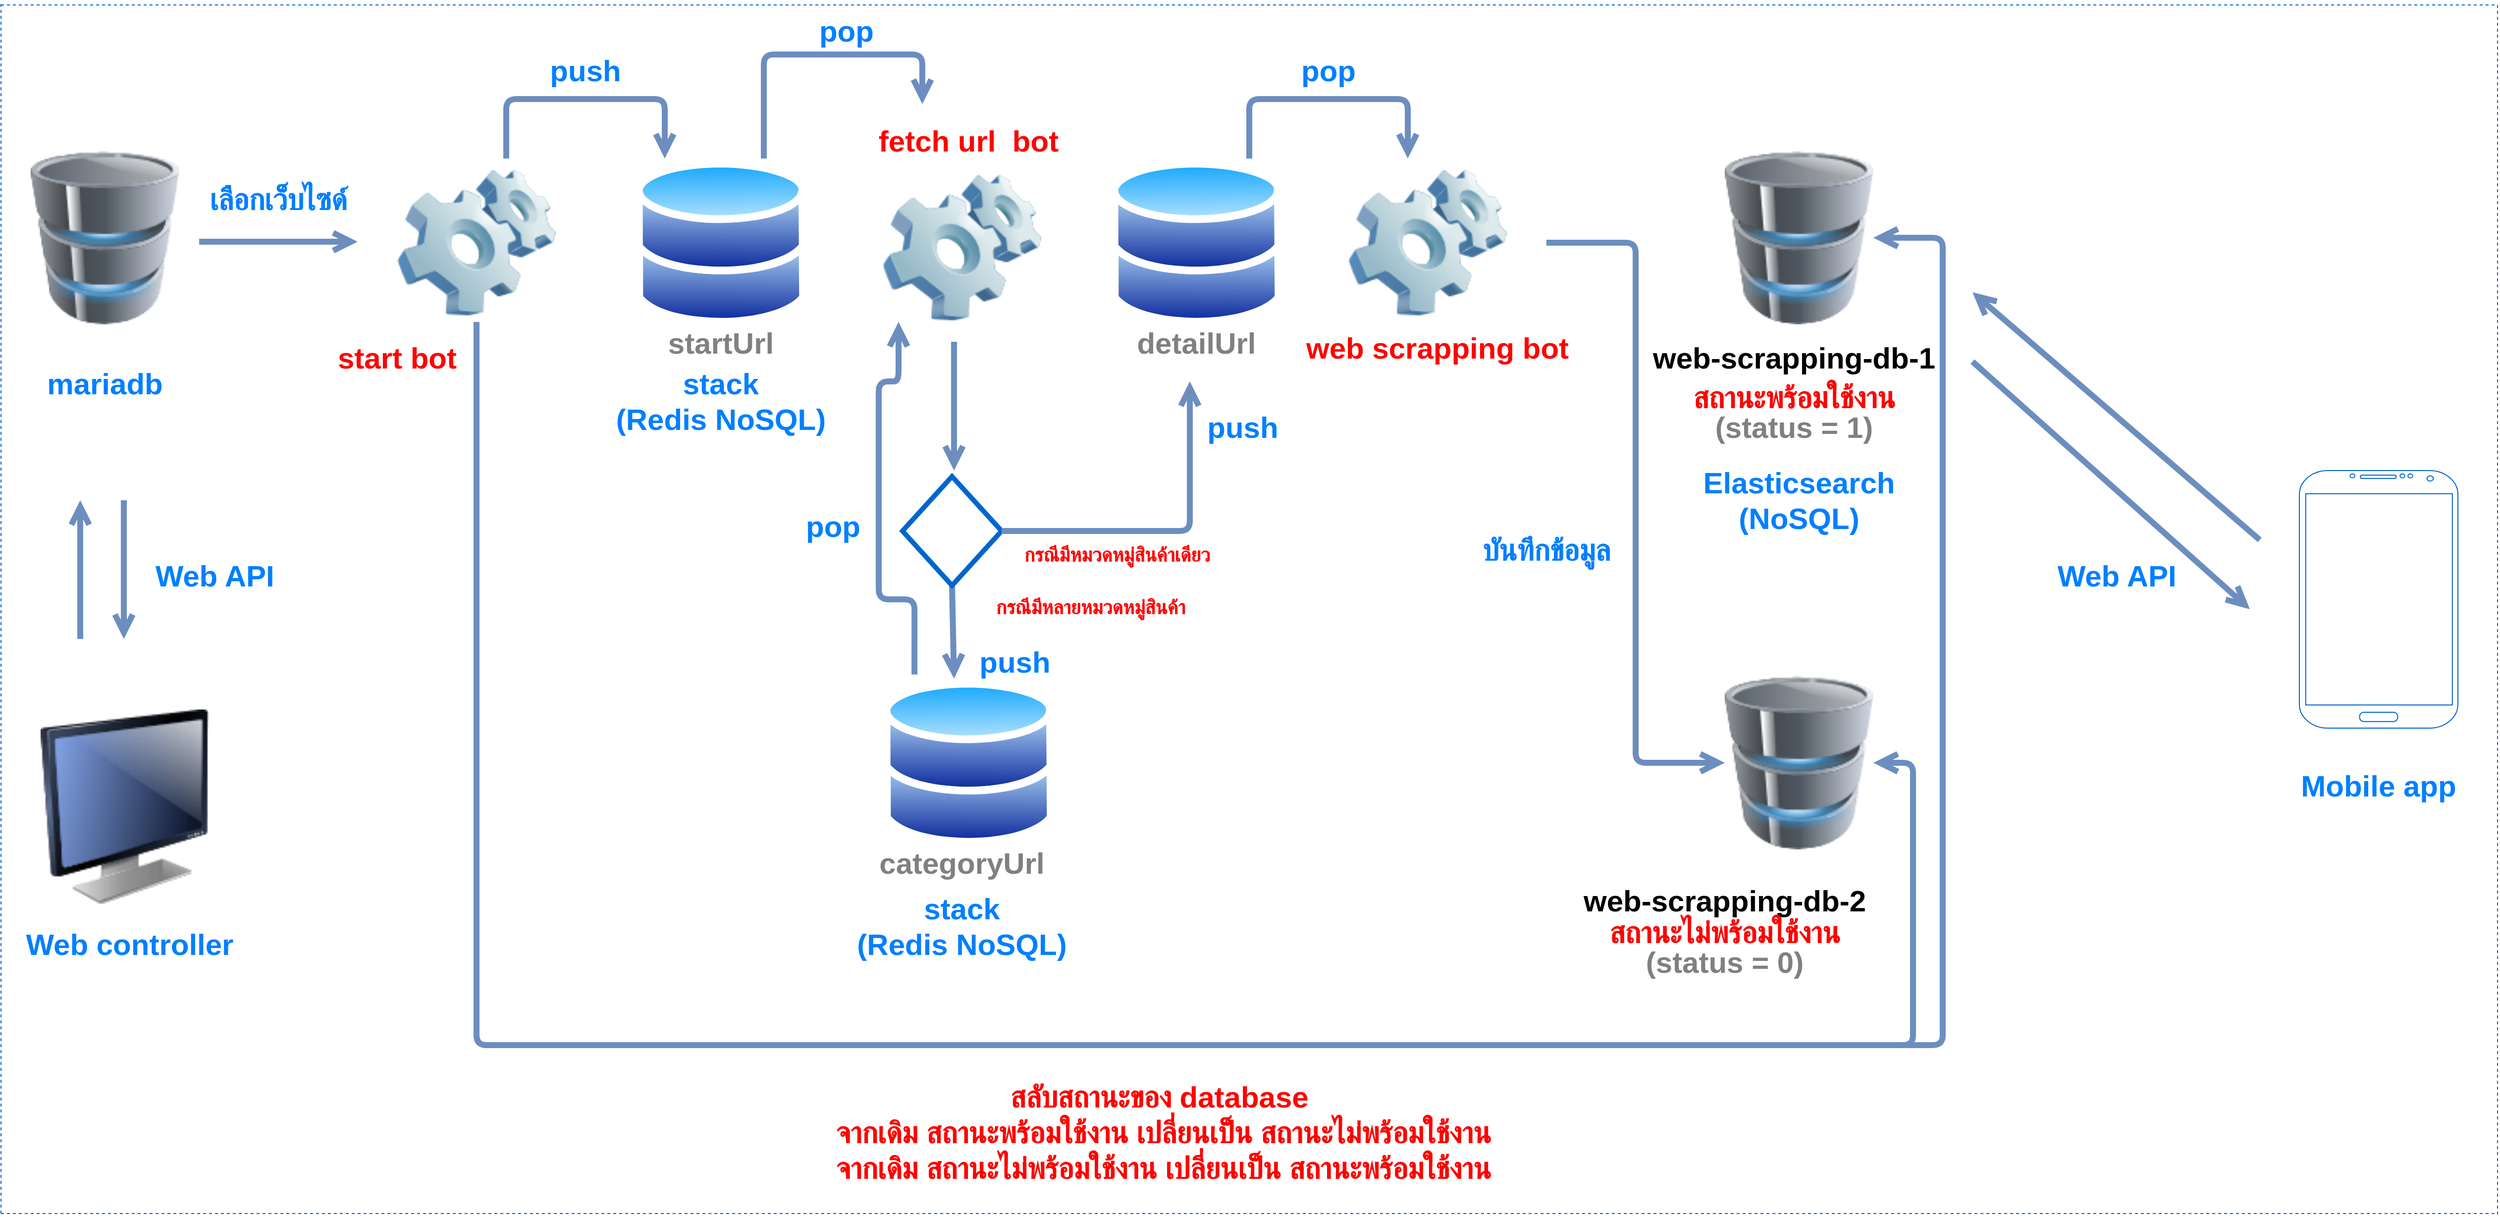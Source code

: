 <mxfile version="14.6.13" type="device"><diagram id="iQ2dLM8hV73-QOcav94n" name="Page-1"><mxGraphModel dx="801" dy="1713" grid="1" gridSize="10" guides="1" tooltips="1" connect="1" arrows="1" fold="1" page="1" pageScale="1" pageWidth="1920" pageHeight="1200" math="0" shadow="0"><root><mxCell id="0"/><mxCell id="1" parent="0"/><mxCell id="Zpjbjc9W0eAHBtDMECOh-1" value="" style="aspect=fixed;perimeter=ellipsePerimeter;html=1;align=center;shadow=0;dashed=0;spacingTop=3;image;image=img/lib/active_directory/databases.svg;" parent="1" vertex="1"><mxGeometry x="640" y="155" width="173.47" height="170" as="geometry"/></mxCell><mxCell id="Zpjbjc9W0eAHBtDMECOh-2" value="" style="image;html=1;image=img/lib/clip_art/computers/Monitor_128x128.png" parent="1" vertex="1"><mxGeometry x="40" y="680" width="170" height="260" as="geometry"/></mxCell><mxCell id="Zpjbjc9W0eAHBtDMECOh-3" value="" style="image;html=1;image=img/lib/clip_art/computers/Software_128x128.png" parent="1" vertex="1"><mxGeometry x="400" y="160" width="160" height="160" as="geometry"/></mxCell><mxCell id="Zpjbjc9W0eAHBtDMECOh-4" value="" style="image;html=1;image=img/lib/clip_art/computers/Database_128x128.png" parent="1" vertex="1"><mxGeometry x="1740" y="130" width="150" height="210" as="geometry"/></mxCell><mxCell id="Zpjbjc9W0eAHBtDMECOh-6" value="" style="verticalLabelPosition=bottom;verticalAlign=top;html=1;shadow=0;dashed=0;strokeWidth=1;shape=mxgraph.android.phone2;strokeColor=#0066CC;" parent="1" vertex="1"><mxGeometry x="2320" y="470" width="160" height="260" as="geometry"/></mxCell><mxCell id="Zpjbjc9W0eAHBtDMECOh-7" value="" style="image;html=1;image=img/lib/clip_art/computers/Database_128x128.png" parent="1" vertex="1"><mxGeometry x="30" y="130" width="150" height="210" as="geometry"/></mxCell><mxCell id="Zpjbjc9W0eAHBtDMECOh-8" value="" style="aspect=fixed;perimeter=ellipsePerimeter;html=1;align=center;shadow=0;dashed=0;spacingTop=3;image;image=img/lib/active_directory/databases.svg;" parent="1" vertex="1"><mxGeometry x="890" y="680" width="173.47" height="170" as="geometry"/></mxCell><mxCell id="Zpjbjc9W0eAHBtDMECOh-9" value="" style="aspect=fixed;perimeter=ellipsePerimeter;html=1;align=center;shadow=0;dashed=0;spacingTop=3;image;image=img/lib/active_directory/databases.svg;" parent="1" vertex="1"><mxGeometry x="1120" y="155" width="173.47" height="170" as="geometry"/></mxCell><mxCell id="Zpjbjc9W0eAHBtDMECOh-10" value="" style="image;html=1;image=img/lib/clip_art/computers/Software_128x128.png" parent="1" vertex="1"><mxGeometry x="890" y="165" width="160" height="160" as="geometry"/></mxCell><mxCell id="Zpjbjc9W0eAHBtDMECOh-11" value="" style="image;html=1;image=img/lib/clip_art/computers/Software_128x128.png" parent="1" vertex="1"><mxGeometry x="1360" y="160" width="160" height="160" as="geometry"/></mxCell><mxCell id="Zpjbjc9W0eAHBtDMECOh-16" value="" style="endArrow=open;endFill=1;endSize=12;html=1;strokeWidth=6;fillColor=#dae8fc;strokeColor=#6c8ebf;edgeStyle=orthogonalEdgeStyle;" parent="1" edge="1"><mxGeometry width="160" relative="1" as="geometry"><mxPoint x="510" y="155" as="sourcePoint"/><mxPoint x="670" y="155" as="targetPoint"/><Array as="points"><mxPoint x="510" y="95"/><mxPoint x="670" y="95"/></Array></mxGeometry></mxCell><mxCell id="Zpjbjc9W0eAHBtDMECOh-17" value="" style="endArrow=open;endFill=1;endSize=12;html=1;strokeWidth=6;fillColor=#dae8fc;strokeColor=#6c8ebf;" parent="1" edge="1"><mxGeometry width="160" relative="1" as="geometry"><mxPoint x="80" y="640" as="sourcePoint"/><mxPoint x="80" y="500" as="targetPoint"/></mxGeometry></mxCell><mxCell id="Zpjbjc9W0eAHBtDMECOh-18" value="" style="endArrow=open;endFill=1;endSize=12;html=1;strokeWidth=6;fillColor=#dae8fc;strokeColor=#6c8ebf;" parent="1" edge="1"><mxGeometry width="160" relative="1" as="geometry"><mxPoint x="124" y="500" as="sourcePoint"/><mxPoint x="124" y="640" as="targetPoint"/></mxGeometry></mxCell><mxCell id="Zpjbjc9W0eAHBtDMECOh-19" value="" style="endArrow=open;endFill=1;endSize=12;html=1;strokeWidth=6;fillColor=#dae8fc;strokeColor=#6c8ebf;" parent="1" edge="1"><mxGeometry width="160" relative="1" as="geometry"><mxPoint x="1990" y="360" as="sourcePoint"/><mxPoint x="2270" y="610" as="targetPoint"/></mxGeometry></mxCell><mxCell id="Zpjbjc9W0eAHBtDMECOh-20" value="" style="endArrow=open;endFill=1;endSize=12;html=1;strokeWidth=6;fillColor=#dae8fc;strokeColor=#6c8ebf;" parent="1" edge="1"><mxGeometry width="160" relative="1" as="geometry"><mxPoint x="2280" y="540" as="sourcePoint"/><mxPoint x="1990" y="290" as="targetPoint"/></mxGeometry></mxCell><mxCell id="Zpjbjc9W0eAHBtDMECOh-21" value="" style="endArrow=open;endFill=1;endSize=12;html=1;strokeWidth=6;fillColor=#dae8fc;strokeColor=#6c8ebf;edgeStyle=orthogonalEdgeStyle;exitX=0.035;exitY=-0.024;exitDx=0;exitDy=0;exitPerimeter=0;" parent="1" edge="1"><mxGeometry width="160" relative="1" as="geometry"><mxPoint x="922.071" y="675.92" as="sourcePoint"/><mxPoint x="906" y="320" as="targetPoint"/><Array as="points"><mxPoint x="922" y="600"/><mxPoint x="886" y="600"/><mxPoint x="886" y="380"/><mxPoint x="906" y="380"/></Array></mxGeometry></mxCell><mxCell id="Zpjbjc9W0eAHBtDMECOh-22" value="" style="endArrow=open;endFill=1;endSize=12;html=1;strokeWidth=6;fillColor=#dae8fc;strokeColor=#6c8ebf;exitX=0.5;exitY=1;exitDx=0;exitDy=0;entryX=0.415;entryY=0;entryDx=0;entryDy=0;entryPerimeter=0;" parent="1" source="Zpjbjc9W0eAHBtDMECOh-50" target="Zpjbjc9W0eAHBtDMECOh-8" edge="1"><mxGeometry width="160" relative="1" as="geometry"><mxPoint x="870" y="420" as="sourcePoint"/><mxPoint x="960" y="670" as="targetPoint"/></mxGeometry></mxCell><mxCell id="Zpjbjc9W0eAHBtDMECOh-23" value="Web API " style="text;align=center;fontStyle=1;verticalAlign=middle;spacingLeft=3;spacingRight=3;strokeColor=none;rotatable=0;points=[[0,0.5],[1,0.5]];portConstraint=eastwest;fontSize=30;fontColor=#007FFF;" parent="1" vertex="1"><mxGeometry x="180" y="560" width="80" height="26" as="geometry"/></mxCell><mxCell id="Zpjbjc9W0eAHBtDMECOh-24" value="" style="endArrow=open;endFill=1;endSize=12;html=1;strokeWidth=6;fillColor=#dae8fc;strokeColor=#6c8ebf;" parent="1" edge="1"><mxGeometry width="160" relative="1" as="geometry"><mxPoint x="200" y="239" as="sourcePoint"/><mxPoint x="360" y="239" as="targetPoint"/></mxGeometry></mxCell><mxCell id="Zpjbjc9W0eAHBtDMECOh-26" value="Web API " style="text;align=center;fontStyle=1;verticalAlign=middle;spacingLeft=3;spacingRight=3;strokeColor=none;rotatable=0;points=[[0,0.5],[1,0.5]];portConstraint=eastwest;fontSize=30;fontColor=#007FFF;" parent="1" vertex="1"><mxGeometry x="2100" y="560" width="80" height="26" as="geometry"/></mxCell><mxCell id="Zpjbjc9W0eAHBtDMECOh-27" value="" style="endArrow=open;endFill=1;endSize=12;html=1;strokeWidth=6;fillColor=#dae8fc;strokeColor=#6c8ebf;edgeStyle=orthogonalEdgeStyle;" parent="1" edge="1"><mxGeometry width="160" relative="1" as="geometry"><mxPoint x="770" y="155" as="sourcePoint"/><mxPoint x="930" y="100" as="targetPoint"/><Array as="points"><mxPoint x="770" y="50"/><mxPoint x="930" y="50"/></Array></mxGeometry></mxCell><mxCell id="Zpjbjc9W0eAHBtDMECOh-29" value="" style="endArrow=open;endFill=1;endSize=12;html=1;strokeWidth=6;fillColor=#dae8fc;strokeColor=#6c8ebf;edgeStyle=orthogonalEdgeStyle;" parent="1" edge="1"><mxGeometry width="160" relative="1" as="geometry"><mxPoint x="1260" y="155" as="sourcePoint"/><mxPoint x="1420" y="155" as="targetPoint"/><Array as="points"><mxPoint x="1260" y="95"/><mxPoint x="1420" y="95"/></Array></mxGeometry></mxCell><mxCell id="Zpjbjc9W0eAHBtDMECOh-30" value="push" style="text;align=center;fontStyle=1;verticalAlign=middle;spacingLeft=3;spacingRight=3;strokeColor=none;rotatable=0;points=[[0,0.5],[1,0.5]];portConstraint=eastwest;fontSize=30;fontColor=#007FFF;" parent="1" vertex="1"><mxGeometry x="550" y="50" width="80" height="26" as="geometry"/></mxCell><mxCell id="Zpjbjc9W0eAHBtDMECOh-31" value="pop" style="text;align=center;fontStyle=1;verticalAlign=middle;spacingLeft=3;spacingRight=3;strokeColor=none;rotatable=0;points=[[0,0.5],[1,0.5]];portConstraint=eastwest;fontSize=30;fontColor=#007FFF;" parent="1" vertex="1"><mxGeometry x="813.47" y="10" width="80" height="26" as="geometry"/></mxCell><mxCell id="Zpjbjc9W0eAHBtDMECOh-32" value="push" style="text;align=center;fontStyle=1;verticalAlign=middle;spacingLeft=3;spacingRight=3;strokeColor=none;rotatable=0;points=[[0,0.5],[1,0.5]];portConstraint=eastwest;fontSize=30;fontColor=#007FFF;" parent="1" vertex="1"><mxGeometry x="983.47" y="650" width="80" height="20" as="geometry"/></mxCell><mxCell id="Zpjbjc9W0eAHBtDMECOh-33" value="pop" style="text;align=center;fontStyle=1;verticalAlign=middle;spacingLeft=3;spacingRight=3;strokeColor=none;rotatable=0;points=[[0,0.5],[1,0.5]];portConstraint=eastwest;fontSize=30;fontColor=#007FFF;" parent="1" vertex="1"><mxGeometry x="800" y="510" width="80" height="26" as="geometry"/></mxCell><mxCell id="Zpjbjc9W0eAHBtDMECOh-34" value="pop" style="text;align=center;fontStyle=1;verticalAlign=middle;spacingLeft=3;spacingRight=3;strokeColor=none;rotatable=0;points=[[0,0.5],[1,0.5]];portConstraint=eastwest;fontSize=30;fontColor=#007FFF;" parent="1" vertex="1"><mxGeometry x="1300" y="50" width="80" height="26" as="geometry"/></mxCell><mxCell id="Zpjbjc9W0eAHBtDMECOh-35" value="push" style="text;align=center;fontStyle=1;verticalAlign=middle;spacingLeft=3;spacingRight=3;strokeColor=none;rotatable=0;points=[[0,0.5],[1,0.5]];portConstraint=eastwest;fontSize=30;fontColor=#007FFF;" parent="1" vertex="1"><mxGeometry x="1213.47" y="410" width="80" height="26" as="geometry"/></mxCell><mxCell id="Zpjbjc9W0eAHBtDMECOh-36" value="mariadb" style="text;align=center;fontStyle=1;verticalAlign=middle;spacingLeft=3;spacingRight=3;strokeColor=none;rotatable=0;points=[[0,0.5],[1,0.5]];portConstraint=eastwest;fontSize=30;fontColor=#007FFF;" parent="1" vertex="1"><mxGeometry x="65" y="366" width="80" height="26" as="geometry"/></mxCell><mxCell id="Zpjbjc9W0eAHBtDMECOh-37" value="start bot" style="text;align=center;fontStyle=1;verticalAlign=middle;spacingLeft=3;spacingRight=3;strokeColor=none;rotatable=0;points=[[0,0.5],[1,0.5]];portConstraint=eastwest;fontSize=30;fontColor=#FF0000;" parent="1" vertex="1"><mxGeometry x="360" y="340" width="80" height="26" as="geometry"/></mxCell><mxCell id="Zpjbjc9W0eAHBtDMECOh-38" value="fetch url  bot" style="text;align=center;fontStyle=1;verticalAlign=middle;spacingLeft=3;spacingRight=3;strokeColor=none;rotatable=0;points=[[0,0.5],[1,0.5]];portConstraint=eastwest;fontSize=30;fontColor=#FF0000;" parent="1" vertex="1"><mxGeometry x="936.74" y="121" width="80" height="26" as="geometry"/></mxCell><mxCell id="Zpjbjc9W0eAHBtDMECOh-39" value="web scrapping bot" style="text;align=center;fontStyle=1;verticalAlign=middle;spacingLeft=3;spacingRight=3;strokeColor=none;rotatable=0;points=[[0,0.5],[1,0.5]];portConstraint=eastwest;fontSize=30;fontColor=#FF0000;" parent="1" vertex="1"><mxGeometry x="1410" y="330" width="80" height="26" as="geometry"/></mxCell><mxCell id="Zpjbjc9W0eAHBtDMECOh-40" value="stack&#10;(Redis NoSQL)" style="text;align=center;fontStyle=1;verticalAlign=middle;spacingLeft=3;spacingRight=3;strokeColor=none;rotatable=0;points=[[0,0.5],[1,0.5]];portConstraint=eastwest;fontSize=30;fontColor=#007FFF;" parent="1" vertex="1"><mxGeometry x="686.74" y="384" width="80" height="26" as="geometry"/></mxCell><mxCell id="Zpjbjc9W0eAHBtDMECOh-42" value="stack&#10;(Redis NoSQL)" style="text;align=center;fontStyle=1;verticalAlign=middle;spacingLeft=3;spacingRight=3;strokeColor=none;rotatable=0;points=[[0,0.5],[1,0.5]];portConstraint=eastwest;fontSize=30;fontColor=#007FFF;" parent="1" vertex="1"><mxGeometry x="930" y="914" width="80" height="26" as="geometry"/></mxCell><mxCell id="Zpjbjc9W0eAHBtDMECOh-43" value="Elasticsearch&#10;(NoSQL)" style="text;align=center;fontStyle=1;verticalAlign=middle;spacingLeft=3;spacingRight=3;strokeColor=none;rotatable=0;points=[[0,0.5],[1,0.5]];portConstraint=eastwest;fontSize=30;fontColor=#007FFF;" parent="1" vertex="1"><mxGeometry x="1775" y="484" width="80" height="26" as="geometry"/></mxCell><mxCell id="Zpjbjc9W0eAHBtDMECOh-44" value="เลือกเว็บไซด์" style="text;align=center;fontStyle=1;verticalAlign=middle;spacingLeft=3;spacingRight=3;strokeColor=none;rotatable=0;points=[[0,0.5],[1,0.5]];portConstraint=eastwest;fontSize=30;fontColor=#007FFF;" parent="1" vertex="1"><mxGeometry x="240" y="180" width="80" height="26" as="geometry"/></mxCell><mxCell id="Zpjbjc9W0eAHBtDMECOh-45" value="บันทึกข้อมูล" style="text;align=center;fontStyle=1;verticalAlign=middle;spacingLeft=3;spacingRight=3;strokeColor=none;rotatable=0;points=[[0,0.5],[1,0.5]];portConstraint=eastwest;fontSize=30;fontColor=#007FFF;" parent="1" vertex="1"><mxGeometry x="1520" y="534" width="80" height="26" as="geometry"/></mxCell><mxCell id="Zpjbjc9W0eAHBtDMECOh-47" value="startUrl" style="text;align=center;fontStyle=1;verticalAlign=middle;spacingLeft=3;spacingRight=3;strokeColor=none;rotatable=0;points=[[0,0.5],[1,0.5]];portConstraint=eastwest;fontSize=30;fontColor=#808080;" parent="1" vertex="1"><mxGeometry x="686.74" y="325" width="80" height="26" as="geometry"/></mxCell><mxCell id="Zpjbjc9W0eAHBtDMECOh-48" value="categoryUrl" style="text;align=center;fontStyle=1;verticalAlign=middle;spacingLeft=3;spacingRight=3;strokeColor=none;rotatable=0;points=[[0,0.5],[1,0.5]];portConstraint=eastwest;fontSize=30;fontColor=#808080;" parent="1" vertex="1"><mxGeometry x="930" y="850" width="80" height="26" as="geometry"/></mxCell><mxCell id="Zpjbjc9W0eAHBtDMECOh-49" value="detailUrl" style="text;align=center;fontStyle=1;verticalAlign=middle;spacingLeft=3;spacingRight=3;strokeColor=none;rotatable=0;points=[[0,0.5],[1,0.5]];portConstraint=eastwest;fontSize=30;fontColor=#808080;" parent="1" vertex="1"><mxGeometry x="1166.74" y="325" width="80" height="26" as="geometry"/></mxCell><mxCell id="Zpjbjc9W0eAHBtDMECOh-50" value="" style="shape=rhombus;html=1;dashed=0;whitespace=wrap;perimeter=rhombusPerimeter;strokeColor=#0066CC;fontSize=30;fontColor=#FF0000;strokeWidth=5;" parent="1" vertex="1"><mxGeometry x="910" y="476" width="100" height="110" as="geometry"/></mxCell><mxCell id="Zpjbjc9W0eAHBtDMECOh-51" value="" style="endArrow=open;endFill=1;endSize=12;html=1;strokeWidth=6;fillColor=#dae8fc;strokeColor=#6c8ebf;edgeStyle=orthogonalEdgeStyle;exitX=1;exitY=0.5;exitDx=0;exitDy=0;" parent="1" source="Zpjbjc9W0eAHBtDMECOh-50" edge="1"><mxGeometry width="160" relative="1" as="geometry"><mxPoint x="1086.74" y="560" as="sourcePoint"/><mxPoint x="1200" y="380" as="targetPoint"/><Array as="points"><mxPoint x="1200" y="531"/><mxPoint x="1200" y="420"/></Array></mxGeometry></mxCell><mxCell id="Zpjbjc9W0eAHBtDMECOh-55" value="" style="endArrow=open;endFill=1;endSize=12;html=1;strokeWidth=6;fillColor=#dae8fc;strokeColor=#6c8ebf;entryX=0.415;entryY=0;entryDx=0;entryDy=0;entryPerimeter=0;" parent="1" edge="1"><mxGeometry width="160" relative="1" as="geometry"><mxPoint x="962" y="340" as="sourcePoint"/><mxPoint x="961.99" y="470" as="targetPoint"/></mxGeometry></mxCell><mxCell id="Zpjbjc9W0eAHBtDMECOh-56" value="กรณีมีหมวดหมู่สินค้าเดียว" style="text;align=center;fontStyle=1;verticalAlign=middle;spacingLeft=3;spacingRight=3;strokeColor=none;rotatable=0;points=[[0,0.5],[1,0.5]];portConstraint=eastwest;fontSize=20;fontColor=#FF0000;" parent="1" vertex="1"><mxGeometry x="1086.74" y="540" width="80" height="26" as="geometry"/></mxCell><mxCell id="Zpjbjc9W0eAHBtDMECOh-57" value="กรณีมีหลายหมวดหมู่สินค้า" style="text;align=center;fontStyle=1;verticalAlign=middle;spacingLeft=3;spacingRight=3;strokeColor=none;rotatable=0;points=[[0,0.5],[1,0.5]];portConstraint=eastwest;fontSize=20;fontColor=#FF0000;" parent="1" vertex="1"><mxGeometry x="1060" y="593" width="80" height="26" as="geometry"/></mxCell><mxCell id="Zpjbjc9W0eAHBtDMECOh-58" value="Web controller" style="text;align=center;fontStyle=1;verticalAlign=middle;spacingLeft=3;spacingRight=3;strokeColor=none;rotatable=0;points=[[0,0.5],[1,0.5]];portConstraint=eastwest;fontSize=30;fontColor=#007FFF;" parent="1" vertex="1"><mxGeometry x="90" y="930" width="80" height="30" as="geometry"/></mxCell><mxCell id="Zpjbjc9W0eAHBtDMECOh-59" value="Mobile app" style="text;align=center;fontStyle=1;verticalAlign=middle;spacingLeft=3;spacingRight=3;strokeColor=none;rotatable=0;points=[[0,0.5],[1,0.5]];portConstraint=eastwest;fontSize=30;fontColor=#007FFF;" parent="1" vertex="1"><mxGeometry x="2360" y="770" width="80" height="30" as="geometry"/></mxCell><mxCell id="n6GVRLKgHHoVFq_RBHY--1" value="" style="endArrow=open;endFill=1;endSize=12;html=1;strokeWidth=6;fillColor=#dae8fc;strokeColor=#6c8ebf;edgeStyle=orthogonalEdgeStyle;entryX=1;entryY=0.5;entryDx=0;entryDy=0;exitX=0.5;exitY=1;exitDx=0;exitDy=0;" parent="1" source="Zpjbjc9W0eAHBtDMECOh-3" target="n6GVRLKgHHoVFq_RBHY--2" edge="1"><mxGeometry width="160" relative="1" as="geometry"><mxPoint x="390" y="510" as="sourcePoint"/><mxPoint x="620" y="1150.14" as="targetPoint"/><Array as="points"><mxPoint x="480" y="1050"/><mxPoint x="1930" y="1050"/><mxPoint x="1930" y="765"/></Array></mxGeometry></mxCell><mxCell id="n6GVRLKgHHoVFq_RBHY--2" value="" style="image;html=1;image=img/lib/clip_art/computers/Database_128x128.png" parent="1" vertex="1"><mxGeometry x="1740" y="660" width="150" height="210" as="geometry"/></mxCell><mxCell id="n6GVRLKgHHoVFq_RBHY--4" value="" style="endArrow=open;endFill=1;endSize=12;html=1;strokeWidth=6;fillColor=#dae8fc;strokeColor=#6c8ebf;edgeStyle=orthogonalEdgeStyle;entryX=1;entryY=0.5;entryDx=0;entryDy=0;exitX=0.5;exitY=1;exitDx=0;exitDy=0;" parent="1" source="Zpjbjc9W0eAHBtDMECOh-3" target="Zpjbjc9W0eAHBtDMECOh-4" edge="1"><mxGeometry width="160" relative="1" as="geometry"><mxPoint x="480" y="460.0" as="sourcePoint"/><mxPoint x="1900" y="775" as="targetPoint"/><Array as="points"><mxPoint x="480" y="1050"/><mxPoint x="1960" y="1050"/><mxPoint x="1960" y="235"/></Array></mxGeometry></mxCell><mxCell id="n6GVRLKgHHoVFq_RBHY--6" value="" style="endArrow=open;endFill=1;endSize=12;html=1;strokeWidth=6;fillColor=#dae8fc;strokeColor=#6c8ebf;edgeStyle=orthogonalEdgeStyle;entryX=0;entryY=0.5;entryDx=0;entryDy=0;" parent="1" target="n6GVRLKgHHoVFq_RBHY--2" edge="1"><mxGeometry width="160" relative="1" as="geometry"><mxPoint x="1559.93" y="240" as="sourcePoint"/><mxPoint x="1720.07" y="300.14" as="targetPoint"/><Array as="points"><mxPoint x="1650" y="240"/><mxPoint x="1650" y="765"/></Array></mxGeometry></mxCell><mxCell id="n6GVRLKgHHoVFq_RBHY--7" value="web-scrapping-db-1" style="text;align=center;fontStyle=1;verticalAlign=middle;spacingLeft=3;spacingRight=3;strokeColor=none;rotatable=0;points=[[0,0.5],[1,0.5]];portConstraint=eastwest;fontSize=30;" parent="1" vertex="1"><mxGeometry x="1770" y="340" width="80" height="26" as="geometry"/></mxCell><mxCell id="n6GVRLKgHHoVFq_RBHY--8" value="web-scrapping-db-2" style="text;align=center;fontStyle=1;verticalAlign=middle;spacingLeft=3;spacingRight=3;strokeColor=none;rotatable=0;points=[[0,0.5],[1,0.5]];portConstraint=eastwest;fontSize=30;" parent="1" vertex="1"><mxGeometry x="1700" y="888" width="80" height="26" as="geometry"/></mxCell><mxCell id="n6GVRLKgHHoVFq_RBHY--11" value="สลับสถานะของ database &#10;จากเดิม สถานะพร้อมใช้งาน เปลี่ยนเป็น สถานะไม่พร้อมใช้งาน&#10;จากเดิม สถานะไม่พร้อมใช้งาน เปลี่ยนเป็น สถานะพร้อมใช้งาน&#10;" style="text;align=center;fontStyle=1;verticalAlign=middle;spacingLeft=3;spacingRight=3;strokeColor=none;rotatable=0;points=[[0,0.5],[1,0.5]];portConstraint=eastwest;fontSize=30;fontColor=#FF0000;" parent="1" vertex="1"><mxGeometry x="1133.47" y="1140" width="80" height="26" as="geometry"/></mxCell><mxCell id="n6GVRLKgHHoVFq_RBHY--12" value="สถานะพร้อมใช้งาน" style="text;align=center;fontStyle=1;verticalAlign=middle;spacingLeft=3;spacingRight=3;strokeColor=none;rotatable=0;points=[[0,0.5],[1,0.5]];portConstraint=eastwest;fontSize=30;fontColor=#FF0000;" parent="1" vertex="1"><mxGeometry x="1770" y="380" width="80" height="26" as="geometry"/></mxCell><mxCell id="n6GVRLKgHHoVFq_RBHY--13" value="สถานะไม่พร้อมใช้งาน" style="text;align=center;fontStyle=1;verticalAlign=middle;spacingLeft=3;spacingRight=3;strokeColor=none;rotatable=0;points=[[0,0.5],[1,0.5]];portConstraint=eastwest;fontSize=30;fontColor=#FF0000;" parent="1" vertex="1"><mxGeometry x="1700" y="920" width="80" height="26" as="geometry"/></mxCell><mxCell id="JyTvAEyW1NjWv90K0DuJ-1" value="" style="endArrow=none;dashed=1;html=1;strokeColor=#0066CC;" parent="1" edge="1"><mxGeometry width="50" height="50" relative="1" as="geometry"><mxPoint y="1220" as="sourcePoint"/><mxPoint y="-4" as="targetPoint"/></mxGeometry></mxCell><mxCell id="JyTvAEyW1NjWv90K0DuJ-2" value="" style="endArrow=none;dashed=1;html=1;strokeColor=#0066CC;" parent="1" edge="1"><mxGeometry width="50" height="50" relative="1" as="geometry"><mxPoint x="2520" y="1221" as="sourcePoint"/><mxPoint x="2520" y="-3" as="targetPoint"/></mxGeometry></mxCell><mxCell id="JyTvAEyW1NjWv90K0DuJ-3" value="" style="endArrow=none;dashed=1;html=1;strokeColor=#0066CC;" parent="1" edge="1"><mxGeometry width="50" height="50" relative="1" as="geometry"><mxPoint as="sourcePoint"/><mxPoint x="2520" as="targetPoint"/></mxGeometry></mxCell><mxCell id="JyTvAEyW1NjWv90K0DuJ-4" value="" style="endArrow=none;dashed=1;html=1;strokeColor=#0066CC;" parent="1" edge="1"><mxGeometry width="50" height="50" relative="1" as="geometry"><mxPoint y="1220" as="sourcePoint"/><mxPoint x="2520" y="1220" as="targetPoint"/></mxGeometry></mxCell><mxCell id="sEQXepPLKC5mSOnWWtxJ-1" value="(status = 0)" style="text;align=center;fontStyle=1;verticalAlign=middle;spacingLeft=3;spacingRight=3;strokeColor=none;rotatable=0;points=[[0,0.5],[1,0.5]];portConstraint=eastwest;fontSize=30;fontColor=#808080;" parent="1" vertex="1"><mxGeometry x="1700" y="950" width="80" height="26" as="geometry"/></mxCell><mxCell id="sEQXepPLKC5mSOnWWtxJ-2" value="(status = 1)" style="text;align=center;fontStyle=1;verticalAlign=middle;spacingLeft=3;spacingRight=3;strokeColor=none;rotatable=0;points=[[0,0.5],[1,0.5]];portConstraint=eastwest;fontSize=30;fontColor=#808080;" parent="1" vertex="1"><mxGeometry x="1770" y="410" width="80" height="26" as="geometry"/></mxCell></root></mxGraphModel></diagram></mxfile>